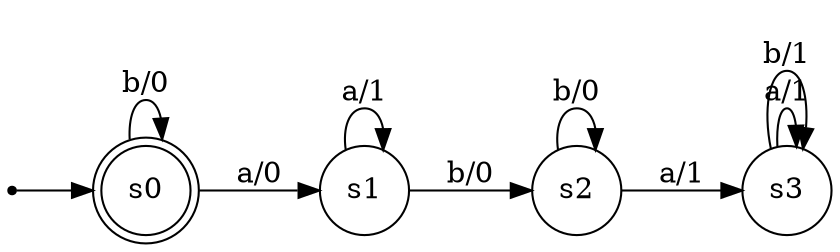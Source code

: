 digraph Automaton {
    node [shape=point] INIT;
    s0 [shape="doublecircle"];
    node [shape=circle];
    rankdir = LR;
    INIT -> s0;
    s0 -> s0 [label="b/0"];
    s0 -> s1 [label="a/0"];
    s1 -> s1 [label="a/1"];
    s1 -> s2 [label="b/0"];
    s2 -> s3 [label="a/1"];
    s2 -> s2 [label="b/0"];
    s3 -> s3 [label="a/1"];
    s3 -> s3 [label="b/1"];
}
